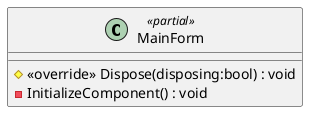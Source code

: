 @startuml
class MainForm <<partial>> {
    # <<override>> Dispose(disposing:bool) : void
    - InitializeComponent() : void
}
@enduml
